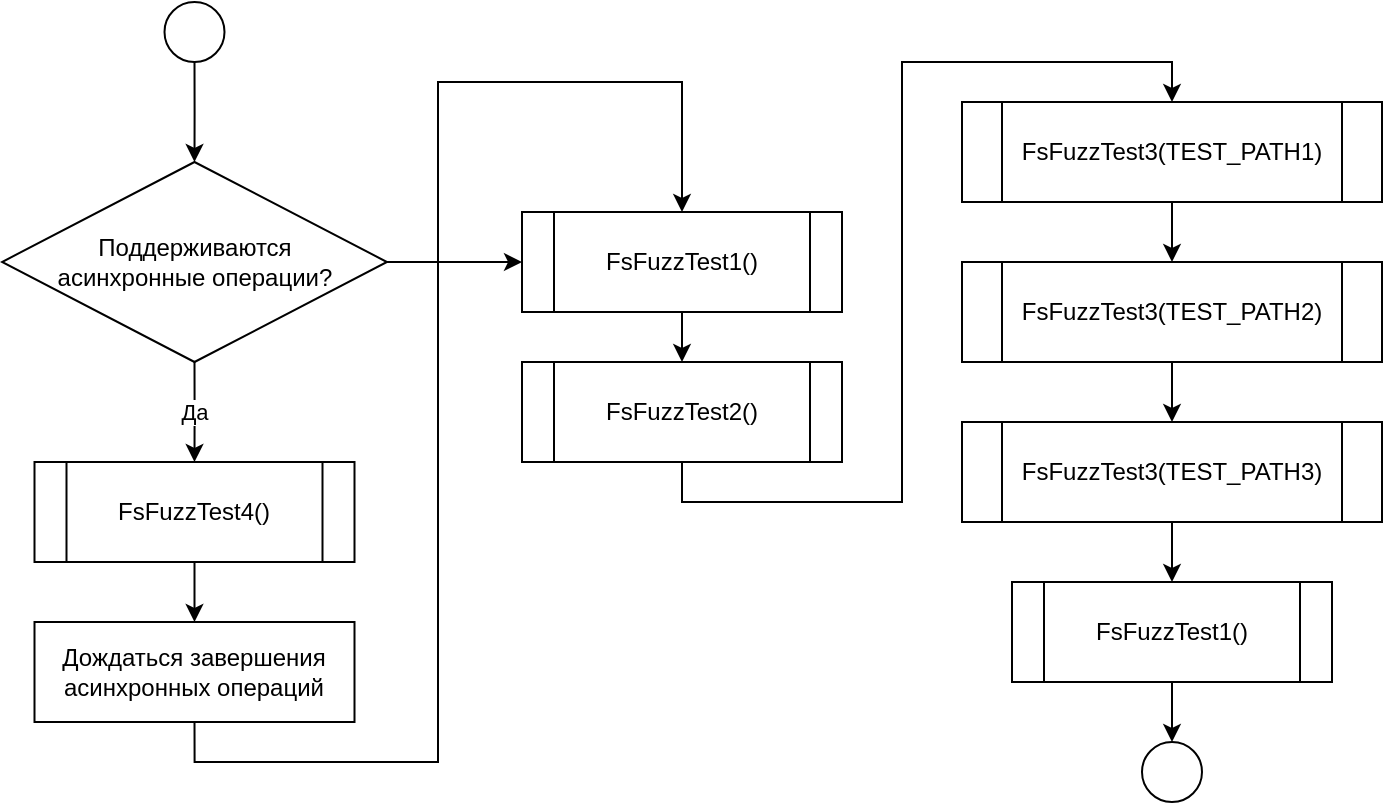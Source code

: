<mxfile version="26.1.1">
  <diagram name="Page-1" id="kXWZeA05D_i5v_p10qM3">
    <mxGraphModel dx="1070" dy="533" grid="1" gridSize="10" guides="1" tooltips="1" connect="1" arrows="1" fold="1" page="1" pageScale="1" pageWidth="827" pageHeight="1169" math="0" shadow="0">
      <root>
        <mxCell id="0" />
        <mxCell id="1" parent="0" />
        <mxCell id="xchGqeE9OOD53DsOn6Bu-16" style="edgeStyle=orthogonalEdgeStyle;rounded=0;orthogonalLoop=1;jettySize=auto;html=1;exitX=0.5;exitY=1;exitDx=0;exitDy=0;entryX=0.5;entryY=0;entryDx=0;entryDy=0;" edge="1" parent="1" source="xchGqeE9OOD53DsOn6Bu-1" target="xchGqeE9OOD53DsOn6Bu-2">
          <mxGeometry relative="1" as="geometry" />
        </mxCell>
        <mxCell id="xchGqeE9OOD53DsOn6Bu-1" value="" style="ellipse;whiteSpace=wrap;html=1;aspect=fixed;" vertex="1" parent="1">
          <mxGeometry x="121.25" y="30" width="30" height="30" as="geometry" />
        </mxCell>
        <mxCell id="xchGqeE9OOD53DsOn6Bu-17" value="Да" style="edgeStyle=orthogonalEdgeStyle;rounded=0;orthogonalLoop=1;jettySize=auto;html=1;exitX=0.5;exitY=1;exitDx=0;exitDy=0;entryX=0.5;entryY=0;entryDx=0;entryDy=0;" edge="1" parent="1" source="xchGqeE9OOD53DsOn6Bu-2" target="xchGqeE9OOD53DsOn6Bu-3">
          <mxGeometry relative="1" as="geometry" />
        </mxCell>
        <mxCell id="xchGqeE9OOD53DsOn6Bu-20" style="edgeStyle=orthogonalEdgeStyle;rounded=0;orthogonalLoop=1;jettySize=auto;html=1;exitX=1;exitY=0.5;exitDx=0;exitDy=0;entryX=0;entryY=0.5;entryDx=0;entryDy=0;" edge="1" parent="1" source="xchGqeE9OOD53DsOn6Bu-2" target="xchGqeE9OOD53DsOn6Bu-5">
          <mxGeometry relative="1" as="geometry" />
        </mxCell>
        <mxCell id="xchGqeE9OOD53DsOn6Bu-2" value="Поддерживаются асинхронные операции?" style="rhombus;whiteSpace=wrap;html=1;spacingLeft=20;spacingRight=20;" vertex="1" parent="1">
          <mxGeometry x="40" y="110" width="192.5" height="100" as="geometry" />
        </mxCell>
        <mxCell id="xchGqeE9OOD53DsOn6Bu-18" style="edgeStyle=orthogonalEdgeStyle;rounded=0;orthogonalLoop=1;jettySize=auto;html=1;exitX=0.5;exitY=1;exitDx=0;exitDy=0;entryX=0.5;entryY=0;entryDx=0;entryDy=0;" edge="1" parent="1" source="xchGqeE9OOD53DsOn6Bu-3" target="xchGqeE9OOD53DsOn6Bu-4">
          <mxGeometry relative="1" as="geometry" />
        </mxCell>
        <mxCell id="xchGqeE9OOD53DsOn6Bu-3" value="FsFuzzTest4()" style="shape=process;whiteSpace=wrap;html=1;backgroundOutline=1;" vertex="1" parent="1">
          <mxGeometry x="56.25" y="260" width="160" height="50" as="geometry" />
        </mxCell>
        <mxCell id="xchGqeE9OOD53DsOn6Bu-19" style="edgeStyle=orthogonalEdgeStyle;rounded=0;orthogonalLoop=1;jettySize=auto;html=1;exitX=0.5;exitY=1;exitDx=0;exitDy=0;entryX=0.5;entryY=0;entryDx=0;entryDy=0;" edge="1" parent="1" source="xchGqeE9OOD53DsOn6Bu-4" target="xchGqeE9OOD53DsOn6Bu-5">
          <mxGeometry relative="1" as="geometry">
            <Array as="points">
              <mxPoint x="136" y="410" />
              <mxPoint x="258" y="410" />
              <mxPoint x="258" y="70" />
              <mxPoint x="380" y="70" />
            </Array>
          </mxGeometry>
        </mxCell>
        <mxCell id="xchGqeE9OOD53DsOn6Bu-4" value="Дождаться завершения асинхронных операций" style="rounded=0;whiteSpace=wrap;html=1;" vertex="1" parent="1">
          <mxGeometry x="56.25" y="340" width="160" height="50" as="geometry" />
        </mxCell>
        <mxCell id="xchGqeE9OOD53DsOn6Bu-21" style="edgeStyle=orthogonalEdgeStyle;rounded=0;orthogonalLoop=1;jettySize=auto;html=1;exitX=0.5;exitY=1;exitDx=0;exitDy=0;entryX=0.5;entryY=0;entryDx=0;entryDy=0;" edge="1" parent="1" source="xchGqeE9OOD53DsOn6Bu-5" target="xchGqeE9OOD53DsOn6Bu-6">
          <mxGeometry relative="1" as="geometry" />
        </mxCell>
        <mxCell id="xchGqeE9OOD53DsOn6Bu-5" value="FsFuzzTest1()" style="shape=process;whiteSpace=wrap;html=1;backgroundOutline=1;" vertex="1" parent="1">
          <mxGeometry x="300" y="135" width="160" height="50" as="geometry" />
        </mxCell>
        <mxCell id="xchGqeE9OOD53DsOn6Bu-22" style="edgeStyle=orthogonalEdgeStyle;rounded=0;orthogonalLoop=1;jettySize=auto;html=1;exitX=0.5;exitY=1;exitDx=0;exitDy=0;entryX=0.5;entryY=0;entryDx=0;entryDy=0;" edge="1" parent="1" source="xchGqeE9OOD53DsOn6Bu-6" target="xchGqeE9OOD53DsOn6Bu-7">
          <mxGeometry relative="1" as="geometry" />
        </mxCell>
        <mxCell id="xchGqeE9OOD53DsOn6Bu-6" value="FsFuzzTest2()" style="shape=process;whiteSpace=wrap;html=1;backgroundOutline=1;" vertex="1" parent="1">
          <mxGeometry x="300" y="210" width="160" height="50" as="geometry" />
        </mxCell>
        <mxCell id="xchGqeE9OOD53DsOn6Bu-23" style="edgeStyle=orthogonalEdgeStyle;rounded=0;orthogonalLoop=1;jettySize=auto;html=1;exitX=0.5;exitY=1;exitDx=0;exitDy=0;entryX=0.5;entryY=0;entryDx=0;entryDy=0;" edge="1" parent="1" source="xchGqeE9OOD53DsOn6Bu-7" target="xchGqeE9OOD53DsOn6Bu-8">
          <mxGeometry relative="1" as="geometry" />
        </mxCell>
        <mxCell id="xchGqeE9OOD53DsOn6Bu-7" value="FsFuzzTest3(TEST_PATH1)" style="shape=process;whiteSpace=wrap;html=1;backgroundOutline=1;size=0.095;" vertex="1" parent="1">
          <mxGeometry x="520" y="80" width="210" height="50" as="geometry" />
        </mxCell>
        <mxCell id="xchGqeE9OOD53DsOn6Bu-24" style="edgeStyle=orthogonalEdgeStyle;rounded=0;orthogonalLoop=1;jettySize=auto;html=1;exitX=0.5;exitY=1;exitDx=0;exitDy=0;entryX=0.5;entryY=0;entryDx=0;entryDy=0;" edge="1" parent="1" source="xchGqeE9OOD53DsOn6Bu-8" target="xchGqeE9OOD53DsOn6Bu-11">
          <mxGeometry relative="1" as="geometry" />
        </mxCell>
        <mxCell id="xchGqeE9OOD53DsOn6Bu-8" value="FsFuzzTest3(TEST_PATH2)" style="shape=process;whiteSpace=wrap;html=1;backgroundOutline=1;size=0.095;" vertex="1" parent="1">
          <mxGeometry x="520" y="160" width="210" height="50" as="geometry" />
        </mxCell>
        <mxCell id="xchGqeE9OOD53DsOn6Bu-25" style="edgeStyle=orthogonalEdgeStyle;rounded=0;orthogonalLoop=1;jettySize=auto;html=1;exitX=0.5;exitY=1;exitDx=0;exitDy=0;entryX=0.5;entryY=0;entryDx=0;entryDy=0;" edge="1" parent="1" source="xchGqeE9OOD53DsOn6Bu-11" target="xchGqeE9OOD53DsOn6Bu-14">
          <mxGeometry relative="1" as="geometry" />
        </mxCell>
        <mxCell id="xchGqeE9OOD53DsOn6Bu-11" value="FsFuzzTest3(TEST_PATH3)" style="shape=process;whiteSpace=wrap;html=1;backgroundOutline=1;size=0.095;" vertex="1" parent="1">
          <mxGeometry x="520" y="240" width="210" height="50" as="geometry" />
        </mxCell>
        <mxCell id="xchGqeE9OOD53DsOn6Bu-13" style="edgeStyle=orthogonalEdgeStyle;rounded=0;orthogonalLoop=1;jettySize=auto;html=1;exitX=0.5;exitY=1;exitDx=0;exitDy=0;" edge="1" parent="1" source="xchGqeE9OOD53DsOn6Bu-7" target="xchGqeE9OOD53DsOn6Bu-7">
          <mxGeometry relative="1" as="geometry" />
        </mxCell>
        <mxCell id="xchGqeE9OOD53DsOn6Bu-26" style="edgeStyle=orthogonalEdgeStyle;rounded=0;orthogonalLoop=1;jettySize=auto;html=1;exitX=0.5;exitY=1;exitDx=0;exitDy=0;entryX=0.5;entryY=0;entryDx=0;entryDy=0;" edge="1" parent="1" source="xchGqeE9OOD53DsOn6Bu-14" target="xchGqeE9OOD53DsOn6Bu-15">
          <mxGeometry relative="1" as="geometry" />
        </mxCell>
        <mxCell id="xchGqeE9OOD53DsOn6Bu-14" value="FsFuzzTest1()" style="shape=process;whiteSpace=wrap;html=1;backgroundOutline=1;" vertex="1" parent="1">
          <mxGeometry x="545" y="320" width="160" height="50" as="geometry" />
        </mxCell>
        <mxCell id="xchGqeE9OOD53DsOn6Bu-15" value="" style="ellipse;whiteSpace=wrap;html=1;aspect=fixed;" vertex="1" parent="1">
          <mxGeometry x="610" y="400" width="30" height="30" as="geometry" />
        </mxCell>
      </root>
    </mxGraphModel>
  </diagram>
</mxfile>
